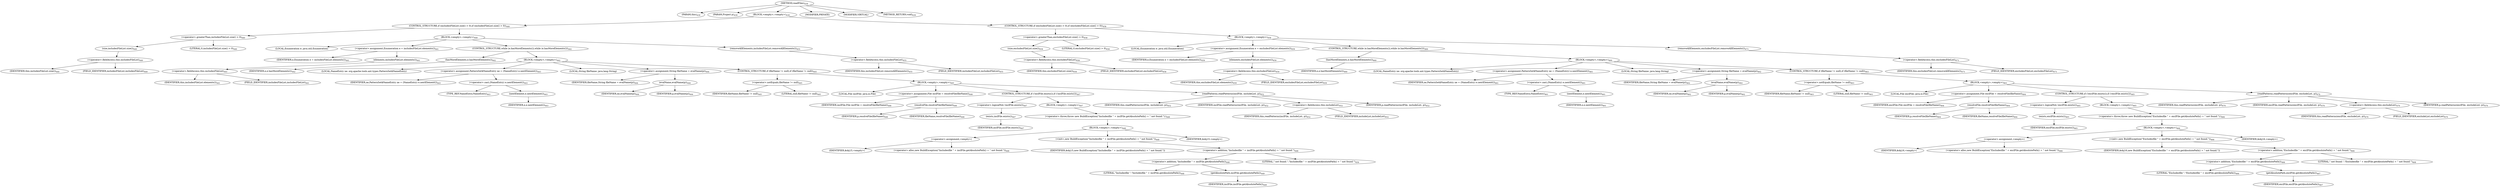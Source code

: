 digraph "readFiles" {  
"1009" [label = <(METHOD,readFiles)<SUB>439</SUB>> ]
"106" [label = <(PARAM,this)<SUB>439</SUB>> ]
"1010" [label = <(PARAM,Project p)<SUB>439</SUB>> ]
"1011" [label = <(BLOCK,&lt;empty&gt;,&lt;empty&gt;)<SUB>439</SUB>> ]
"1012" [label = <(CONTROL_STRUCTURE,if (includesFileList.size() &gt; 0),if (includesFileList.size() &gt; 0))<SUB>440</SUB>> ]
"1013" [label = <(&lt;operator&gt;.greaterThan,includesFileList.size() &gt; 0)<SUB>440</SUB>> ]
"1014" [label = <(size,includesFileList.size())<SUB>440</SUB>> ]
"1015" [label = <(&lt;operator&gt;.fieldAccess,this.includesFileList)<SUB>440</SUB>> ]
"1016" [label = <(IDENTIFIER,this,includesFileList.size())<SUB>440</SUB>> ]
"1017" [label = <(FIELD_IDENTIFIER,includesFileList,includesFileList)<SUB>440</SUB>> ]
"1018" [label = <(LITERAL,0,includesFileList.size() &gt; 0)<SUB>440</SUB>> ]
"1019" [label = <(BLOCK,&lt;empty&gt;,&lt;empty&gt;)<SUB>440</SUB>> ]
"1020" [label = <(LOCAL,Enumeration e: java.util.Enumeration)> ]
"1021" [label = <(&lt;operator&gt;.assignment,Enumeration e = includesFileList.elements())<SUB>441</SUB>> ]
"1022" [label = <(IDENTIFIER,e,Enumeration e = includesFileList.elements())<SUB>441</SUB>> ]
"1023" [label = <(elements,includesFileList.elements())<SUB>441</SUB>> ]
"1024" [label = <(&lt;operator&gt;.fieldAccess,this.includesFileList)<SUB>441</SUB>> ]
"1025" [label = <(IDENTIFIER,this,includesFileList.elements())<SUB>441</SUB>> ]
"1026" [label = <(FIELD_IDENTIFIER,includesFileList,includesFileList)<SUB>441</SUB>> ]
"1027" [label = <(CONTROL_STRUCTURE,while (e.hasMoreElements()),while (e.hasMoreElements()))<SUB>442</SUB>> ]
"1028" [label = <(hasMoreElements,e.hasMoreElements())<SUB>442</SUB>> ]
"1029" [label = <(IDENTIFIER,e,e.hasMoreElements())<SUB>442</SUB>> ]
"1030" [label = <(BLOCK,&lt;empty&gt;,&lt;empty&gt;)<SUB>442</SUB>> ]
"1031" [label = <(LOCAL,NameEntry ne: org.apache.tools.ant.types.PatternSet$NameEntry)> ]
"1032" [label = <(&lt;operator&gt;.assignment,PatternSet$NameEntry ne = (NameEntry) e.nextElement())<SUB>443</SUB>> ]
"1033" [label = <(IDENTIFIER,ne,PatternSet$NameEntry ne = (NameEntry) e.nextElement())<SUB>443</SUB>> ]
"1034" [label = <(&lt;operator&gt;.cast,(NameEntry) e.nextElement())<SUB>443</SUB>> ]
"1035" [label = <(TYPE_REF,NameEntry,NameEntry)<SUB>443</SUB>> ]
"1036" [label = <(nextElement,e.nextElement())<SUB>443</SUB>> ]
"1037" [label = <(IDENTIFIER,e,e.nextElement())<SUB>443</SUB>> ]
"1038" [label = <(LOCAL,String fileName: java.lang.String)> ]
"1039" [label = <(&lt;operator&gt;.assignment,String fileName = evalName(p))<SUB>444</SUB>> ]
"1040" [label = <(IDENTIFIER,fileName,String fileName = evalName(p))<SUB>444</SUB>> ]
"1041" [label = <(evalName,evalName(p))<SUB>444</SUB>> ]
"1042" [label = <(IDENTIFIER,ne,evalName(p))<SUB>444</SUB>> ]
"1043" [label = <(IDENTIFIER,p,evalName(p))<SUB>444</SUB>> ]
"1044" [label = <(CONTROL_STRUCTURE,if (fileName != null),if (fileName != null))<SUB>445</SUB>> ]
"1045" [label = <(&lt;operator&gt;.notEquals,fileName != null)<SUB>445</SUB>> ]
"1046" [label = <(IDENTIFIER,fileName,fileName != null)<SUB>445</SUB>> ]
"1047" [label = <(LITERAL,null,fileName != null)<SUB>445</SUB>> ]
"1048" [label = <(BLOCK,&lt;empty&gt;,&lt;empty&gt;)<SUB>445</SUB>> ]
"1049" [label = <(LOCAL,File inclFile: java.io.File)> ]
"1050" [label = <(&lt;operator&gt;.assignment,File inclFile = resolveFile(fileName))<SUB>446</SUB>> ]
"1051" [label = <(IDENTIFIER,inclFile,File inclFile = resolveFile(fileName))<SUB>446</SUB>> ]
"1052" [label = <(resolveFile,resolveFile(fileName))<SUB>446</SUB>> ]
"1053" [label = <(IDENTIFIER,p,resolveFile(fileName))<SUB>446</SUB>> ]
"1054" [label = <(IDENTIFIER,fileName,resolveFile(fileName))<SUB>446</SUB>> ]
"1055" [label = <(CONTROL_STRUCTURE,if (!inclFile.exists()),if (!inclFile.exists()))<SUB>447</SUB>> ]
"1056" [label = <(&lt;operator&gt;.logicalNot,!inclFile.exists())<SUB>447</SUB>> ]
"1057" [label = <(exists,inclFile.exists())<SUB>447</SUB>> ]
"1058" [label = <(IDENTIFIER,inclFile,inclFile.exists())<SUB>447</SUB>> ]
"1059" [label = <(BLOCK,&lt;empty&gt;,&lt;empty&gt;)<SUB>447</SUB>> ]
"1060" [label = <(&lt;operator&gt;.throw,throw new BuildException(&quot;Includesfile &quot; + inclFile.getAbsolutePath() + &quot; not found.&quot;);)<SUB>448</SUB>> ]
"1061" [label = <(BLOCK,&lt;empty&gt;,&lt;empty&gt;)<SUB>448</SUB>> ]
"1062" [label = <(&lt;operator&gt;.assignment,&lt;empty&gt;)> ]
"1063" [label = <(IDENTIFIER,$obj15,&lt;empty&gt;)> ]
"1064" [label = <(&lt;operator&gt;.alloc,new BuildException(&quot;Includesfile &quot; + inclFile.getAbsolutePath() + &quot; not found.&quot;))<SUB>448</SUB>> ]
"1065" [label = <(&lt;init&gt;,new BuildException(&quot;Includesfile &quot; + inclFile.getAbsolutePath() + &quot; not found.&quot;))<SUB>448</SUB>> ]
"1066" [label = <(IDENTIFIER,$obj15,new BuildException(&quot;Includesfile &quot; + inclFile.getAbsolutePath() + &quot; not found.&quot;))> ]
"1067" [label = <(&lt;operator&gt;.addition,&quot;Includesfile &quot; + inclFile.getAbsolutePath() + &quot; not found.&quot;)<SUB>448</SUB>> ]
"1068" [label = <(&lt;operator&gt;.addition,&quot;Includesfile &quot; + inclFile.getAbsolutePath())<SUB>448</SUB>> ]
"1069" [label = <(LITERAL,&quot;Includesfile &quot;,&quot;Includesfile &quot; + inclFile.getAbsolutePath())<SUB>448</SUB>> ]
"1070" [label = <(getAbsolutePath,inclFile.getAbsolutePath())<SUB>449</SUB>> ]
"1071" [label = <(IDENTIFIER,inclFile,inclFile.getAbsolutePath())<SUB>449</SUB>> ]
"1072" [label = <(LITERAL,&quot; not found.&quot;,&quot;Includesfile &quot; + inclFile.getAbsolutePath() + &quot; not found.&quot;)<SUB>450</SUB>> ]
"1073" [label = <(IDENTIFIER,$obj15,&lt;empty&gt;)> ]
"1074" [label = <(readPatterns,readPatterns(inclFile, includeList, p))<SUB>452</SUB>> ]
"105" [label = <(IDENTIFIER,this,readPatterns(inclFile, includeList, p))<SUB>452</SUB>> ]
"1075" [label = <(IDENTIFIER,inclFile,readPatterns(inclFile, includeList, p))<SUB>452</SUB>> ]
"1076" [label = <(&lt;operator&gt;.fieldAccess,this.includeList)<SUB>452</SUB>> ]
"1077" [label = <(IDENTIFIER,this,readPatterns(inclFile, includeList, p))<SUB>452</SUB>> ]
"1078" [label = <(FIELD_IDENTIFIER,includeList,includeList)<SUB>452</SUB>> ]
"1079" [label = <(IDENTIFIER,p,readPatterns(inclFile, includeList, p))<SUB>452</SUB>> ]
"1080" [label = <(removeAllElements,includesFileList.removeAllElements())<SUB>455</SUB>> ]
"1081" [label = <(&lt;operator&gt;.fieldAccess,this.includesFileList)<SUB>455</SUB>> ]
"1082" [label = <(IDENTIFIER,this,includesFileList.removeAllElements())<SUB>455</SUB>> ]
"1083" [label = <(FIELD_IDENTIFIER,includesFileList,includesFileList)<SUB>455</SUB>> ]
"1084" [label = <(CONTROL_STRUCTURE,if (excludesFileList.size() &gt; 0),if (excludesFileList.size() &gt; 0))<SUB>458</SUB>> ]
"1085" [label = <(&lt;operator&gt;.greaterThan,excludesFileList.size() &gt; 0)<SUB>458</SUB>> ]
"1086" [label = <(size,excludesFileList.size())<SUB>458</SUB>> ]
"1087" [label = <(&lt;operator&gt;.fieldAccess,this.excludesFileList)<SUB>458</SUB>> ]
"1088" [label = <(IDENTIFIER,this,excludesFileList.size())<SUB>458</SUB>> ]
"1089" [label = <(FIELD_IDENTIFIER,excludesFileList,excludesFileList)<SUB>458</SUB>> ]
"1090" [label = <(LITERAL,0,excludesFileList.size() &gt; 0)<SUB>458</SUB>> ]
"1091" [label = <(BLOCK,&lt;empty&gt;,&lt;empty&gt;)<SUB>458</SUB>> ]
"1092" [label = <(LOCAL,Enumeration e: java.util.Enumeration)> ]
"1093" [label = <(&lt;operator&gt;.assignment,Enumeration e = excludesFileList.elements())<SUB>459</SUB>> ]
"1094" [label = <(IDENTIFIER,e,Enumeration e = excludesFileList.elements())<SUB>459</SUB>> ]
"1095" [label = <(elements,excludesFileList.elements())<SUB>459</SUB>> ]
"1096" [label = <(&lt;operator&gt;.fieldAccess,this.excludesFileList)<SUB>459</SUB>> ]
"1097" [label = <(IDENTIFIER,this,excludesFileList.elements())<SUB>459</SUB>> ]
"1098" [label = <(FIELD_IDENTIFIER,excludesFileList,excludesFileList)<SUB>459</SUB>> ]
"1099" [label = <(CONTROL_STRUCTURE,while (e.hasMoreElements()),while (e.hasMoreElements()))<SUB>460</SUB>> ]
"1100" [label = <(hasMoreElements,e.hasMoreElements())<SUB>460</SUB>> ]
"1101" [label = <(IDENTIFIER,e,e.hasMoreElements())<SUB>460</SUB>> ]
"1102" [label = <(BLOCK,&lt;empty&gt;,&lt;empty&gt;)<SUB>460</SUB>> ]
"1103" [label = <(LOCAL,NameEntry ne: org.apache.tools.ant.types.PatternSet$NameEntry)> ]
"1104" [label = <(&lt;operator&gt;.assignment,PatternSet$NameEntry ne = (NameEntry) e.nextElement())<SUB>461</SUB>> ]
"1105" [label = <(IDENTIFIER,ne,PatternSet$NameEntry ne = (NameEntry) e.nextElement())<SUB>461</SUB>> ]
"1106" [label = <(&lt;operator&gt;.cast,(NameEntry) e.nextElement())<SUB>461</SUB>> ]
"1107" [label = <(TYPE_REF,NameEntry,NameEntry)<SUB>461</SUB>> ]
"1108" [label = <(nextElement,e.nextElement())<SUB>461</SUB>> ]
"1109" [label = <(IDENTIFIER,e,e.nextElement())<SUB>461</SUB>> ]
"1110" [label = <(LOCAL,String fileName: java.lang.String)> ]
"1111" [label = <(&lt;operator&gt;.assignment,String fileName = evalName(p))<SUB>462</SUB>> ]
"1112" [label = <(IDENTIFIER,fileName,String fileName = evalName(p))<SUB>462</SUB>> ]
"1113" [label = <(evalName,evalName(p))<SUB>462</SUB>> ]
"1114" [label = <(IDENTIFIER,ne,evalName(p))<SUB>462</SUB>> ]
"1115" [label = <(IDENTIFIER,p,evalName(p))<SUB>462</SUB>> ]
"1116" [label = <(CONTROL_STRUCTURE,if (fileName != null),if (fileName != null))<SUB>463</SUB>> ]
"1117" [label = <(&lt;operator&gt;.notEquals,fileName != null)<SUB>463</SUB>> ]
"1118" [label = <(IDENTIFIER,fileName,fileName != null)<SUB>463</SUB>> ]
"1119" [label = <(LITERAL,null,fileName != null)<SUB>463</SUB>> ]
"1120" [label = <(BLOCK,&lt;empty&gt;,&lt;empty&gt;)<SUB>463</SUB>> ]
"1121" [label = <(LOCAL,File exclFile: java.io.File)> ]
"1122" [label = <(&lt;operator&gt;.assignment,File exclFile = resolveFile(fileName))<SUB>464</SUB>> ]
"1123" [label = <(IDENTIFIER,exclFile,File exclFile = resolveFile(fileName))<SUB>464</SUB>> ]
"1124" [label = <(resolveFile,resolveFile(fileName))<SUB>464</SUB>> ]
"1125" [label = <(IDENTIFIER,p,resolveFile(fileName))<SUB>464</SUB>> ]
"1126" [label = <(IDENTIFIER,fileName,resolveFile(fileName))<SUB>464</SUB>> ]
"1127" [label = <(CONTROL_STRUCTURE,if (!exclFile.exists()),if (!exclFile.exists()))<SUB>465</SUB>> ]
"1128" [label = <(&lt;operator&gt;.logicalNot,!exclFile.exists())<SUB>465</SUB>> ]
"1129" [label = <(exists,exclFile.exists())<SUB>465</SUB>> ]
"1130" [label = <(IDENTIFIER,exclFile,exclFile.exists())<SUB>465</SUB>> ]
"1131" [label = <(BLOCK,&lt;empty&gt;,&lt;empty&gt;)<SUB>465</SUB>> ]
"1132" [label = <(&lt;operator&gt;.throw,throw new BuildException(&quot;Excludesfile &quot; + exclFile.getAbsolutePath() + &quot; not found.&quot;);)<SUB>466</SUB>> ]
"1133" [label = <(BLOCK,&lt;empty&gt;,&lt;empty&gt;)<SUB>466</SUB>> ]
"1134" [label = <(&lt;operator&gt;.assignment,&lt;empty&gt;)> ]
"1135" [label = <(IDENTIFIER,$obj16,&lt;empty&gt;)> ]
"1136" [label = <(&lt;operator&gt;.alloc,new BuildException(&quot;Excludesfile &quot; + exclFile.getAbsolutePath() + &quot; not found.&quot;))<SUB>466</SUB>> ]
"1137" [label = <(&lt;init&gt;,new BuildException(&quot;Excludesfile &quot; + exclFile.getAbsolutePath() + &quot; not found.&quot;))<SUB>466</SUB>> ]
"1138" [label = <(IDENTIFIER,$obj16,new BuildException(&quot;Excludesfile &quot; + exclFile.getAbsolutePath() + &quot; not found.&quot;))> ]
"1139" [label = <(&lt;operator&gt;.addition,&quot;Excludesfile &quot; + exclFile.getAbsolutePath() + &quot; not found.&quot;)<SUB>466</SUB>> ]
"1140" [label = <(&lt;operator&gt;.addition,&quot;Excludesfile &quot; + exclFile.getAbsolutePath())<SUB>466</SUB>> ]
"1141" [label = <(LITERAL,&quot;Excludesfile &quot;,&quot;Excludesfile &quot; + exclFile.getAbsolutePath())<SUB>466</SUB>> ]
"1142" [label = <(getAbsolutePath,exclFile.getAbsolutePath())<SUB>467</SUB>> ]
"1143" [label = <(IDENTIFIER,exclFile,exclFile.getAbsolutePath())<SUB>467</SUB>> ]
"1144" [label = <(LITERAL,&quot; not found.&quot;,&quot;Excludesfile &quot; + exclFile.getAbsolutePath() + &quot; not found.&quot;)<SUB>468</SUB>> ]
"1145" [label = <(IDENTIFIER,$obj16,&lt;empty&gt;)> ]
"1146" [label = <(readPatterns,readPatterns(exclFile, excludeList, p))<SUB>470</SUB>> ]
"107" [label = <(IDENTIFIER,this,readPatterns(exclFile, excludeList, p))<SUB>470</SUB>> ]
"1147" [label = <(IDENTIFIER,exclFile,readPatterns(exclFile, excludeList, p))<SUB>470</SUB>> ]
"1148" [label = <(&lt;operator&gt;.fieldAccess,this.excludeList)<SUB>470</SUB>> ]
"1149" [label = <(IDENTIFIER,this,readPatterns(exclFile, excludeList, p))<SUB>470</SUB>> ]
"1150" [label = <(FIELD_IDENTIFIER,excludeList,excludeList)<SUB>470</SUB>> ]
"1151" [label = <(IDENTIFIER,p,readPatterns(exclFile, excludeList, p))<SUB>470</SUB>> ]
"1152" [label = <(removeAllElements,excludesFileList.removeAllElements())<SUB>473</SUB>> ]
"1153" [label = <(&lt;operator&gt;.fieldAccess,this.excludesFileList)<SUB>473</SUB>> ]
"1154" [label = <(IDENTIFIER,this,excludesFileList.removeAllElements())<SUB>473</SUB>> ]
"1155" [label = <(FIELD_IDENTIFIER,excludesFileList,excludesFileList)<SUB>473</SUB>> ]
"1156" [label = <(MODIFIER,PRIVATE)> ]
"1157" [label = <(MODIFIER,VIRTUAL)> ]
"1158" [label = <(METHOD_RETURN,void)<SUB>439</SUB>> ]
  "1009" -> "106" 
  "1009" -> "1010" 
  "1009" -> "1011" 
  "1009" -> "1156" 
  "1009" -> "1157" 
  "1009" -> "1158" 
  "1011" -> "1012" 
  "1011" -> "1084" 
  "1012" -> "1013" 
  "1012" -> "1019" 
  "1013" -> "1014" 
  "1013" -> "1018" 
  "1014" -> "1015" 
  "1015" -> "1016" 
  "1015" -> "1017" 
  "1019" -> "1020" 
  "1019" -> "1021" 
  "1019" -> "1027" 
  "1019" -> "1080" 
  "1021" -> "1022" 
  "1021" -> "1023" 
  "1023" -> "1024" 
  "1024" -> "1025" 
  "1024" -> "1026" 
  "1027" -> "1028" 
  "1027" -> "1030" 
  "1028" -> "1029" 
  "1030" -> "1031" 
  "1030" -> "1032" 
  "1030" -> "1038" 
  "1030" -> "1039" 
  "1030" -> "1044" 
  "1032" -> "1033" 
  "1032" -> "1034" 
  "1034" -> "1035" 
  "1034" -> "1036" 
  "1036" -> "1037" 
  "1039" -> "1040" 
  "1039" -> "1041" 
  "1041" -> "1042" 
  "1041" -> "1043" 
  "1044" -> "1045" 
  "1044" -> "1048" 
  "1045" -> "1046" 
  "1045" -> "1047" 
  "1048" -> "1049" 
  "1048" -> "1050" 
  "1048" -> "1055" 
  "1048" -> "1074" 
  "1050" -> "1051" 
  "1050" -> "1052" 
  "1052" -> "1053" 
  "1052" -> "1054" 
  "1055" -> "1056" 
  "1055" -> "1059" 
  "1056" -> "1057" 
  "1057" -> "1058" 
  "1059" -> "1060" 
  "1060" -> "1061" 
  "1061" -> "1062" 
  "1061" -> "1065" 
  "1061" -> "1073" 
  "1062" -> "1063" 
  "1062" -> "1064" 
  "1065" -> "1066" 
  "1065" -> "1067" 
  "1067" -> "1068" 
  "1067" -> "1072" 
  "1068" -> "1069" 
  "1068" -> "1070" 
  "1070" -> "1071" 
  "1074" -> "105" 
  "1074" -> "1075" 
  "1074" -> "1076" 
  "1074" -> "1079" 
  "1076" -> "1077" 
  "1076" -> "1078" 
  "1080" -> "1081" 
  "1081" -> "1082" 
  "1081" -> "1083" 
  "1084" -> "1085" 
  "1084" -> "1091" 
  "1085" -> "1086" 
  "1085" -> "1090" 
  "1086" -> "1087" 
  "1087" -> "1088" 
  "1087" -> "1089" 
  "1091" -> "1092" 
  "1091" -> "1093" 
  "1091" -> "1099" 
  "1091" -> "1152" 
  "1093" -> "1094" 
  "1093" -> "1095" 
  "1095" -> "1096" 
  "1096" -> "1097" 
  "1096" -> "1098" 
  "1099" -> "1100" 
  "1099" -> "1102" 
  "1100" -> "1101" 
  "1102" -> "1103" 
  "1102" -> "1104" 
  "1102" -> "1110" 
  "1102" -> "1111" 
  "1102" -> "1116" 
  "1104" -> "1105" 
  "1104" -> "1106" 
  "1106" -> "1107" 
  "1106" -> "1108" 
  "1108" -> "1109" 
  "1111" -> "1112" 
  "1111" -> "1113" 
  "1113" -> "1114" 
  "1113" -> "1115" 
  "1116" -> "1117" 
  "1116" -> "1120" 
  "1117" -> "1118" 
  "1117" -> "1119" 
  "1120" -> "1121" 
  "1120" -> "1122" 
  "1120" -> "1127" 
  "1120" -> "1146" 
  "1122" -> "1123" 
  "1122" -> "1124" 
  "1124" -> "1125" 
  "1124" -> "1126" 
  "1127" -> "1128" 
  "1127" -> "1131" 
  "1128" -> "1129" 
  "1129" -> "1130" 
  "1131" -> "1132" 
  "1132" -> "1133" 
  "1133" -> "1134" 
  "1133" -> "1137" 
  "1133" -> "1145" 
  "1134" -> "1135" 
  "1134" -> "1136" 
  "1137" -> "1138" 
  "1137" -> "1139" 
  "1139" -> "1140" 
  "1139" -> "1144" 
  "1140" -> "1141" 
  "1140" -> "1142" 
  "1142" -> "1143" 
  "1146" -> "107" 
  "1146" -> "1147" 
  "1146" -> "1148" 
  "1146" -> "1151" 
  "1148" -> "1149" 
  "1148" -> "1150" 
  "1152" -> "1153" 
  "1153" -> "1154" 
  "1153" -> "1155" 
}
